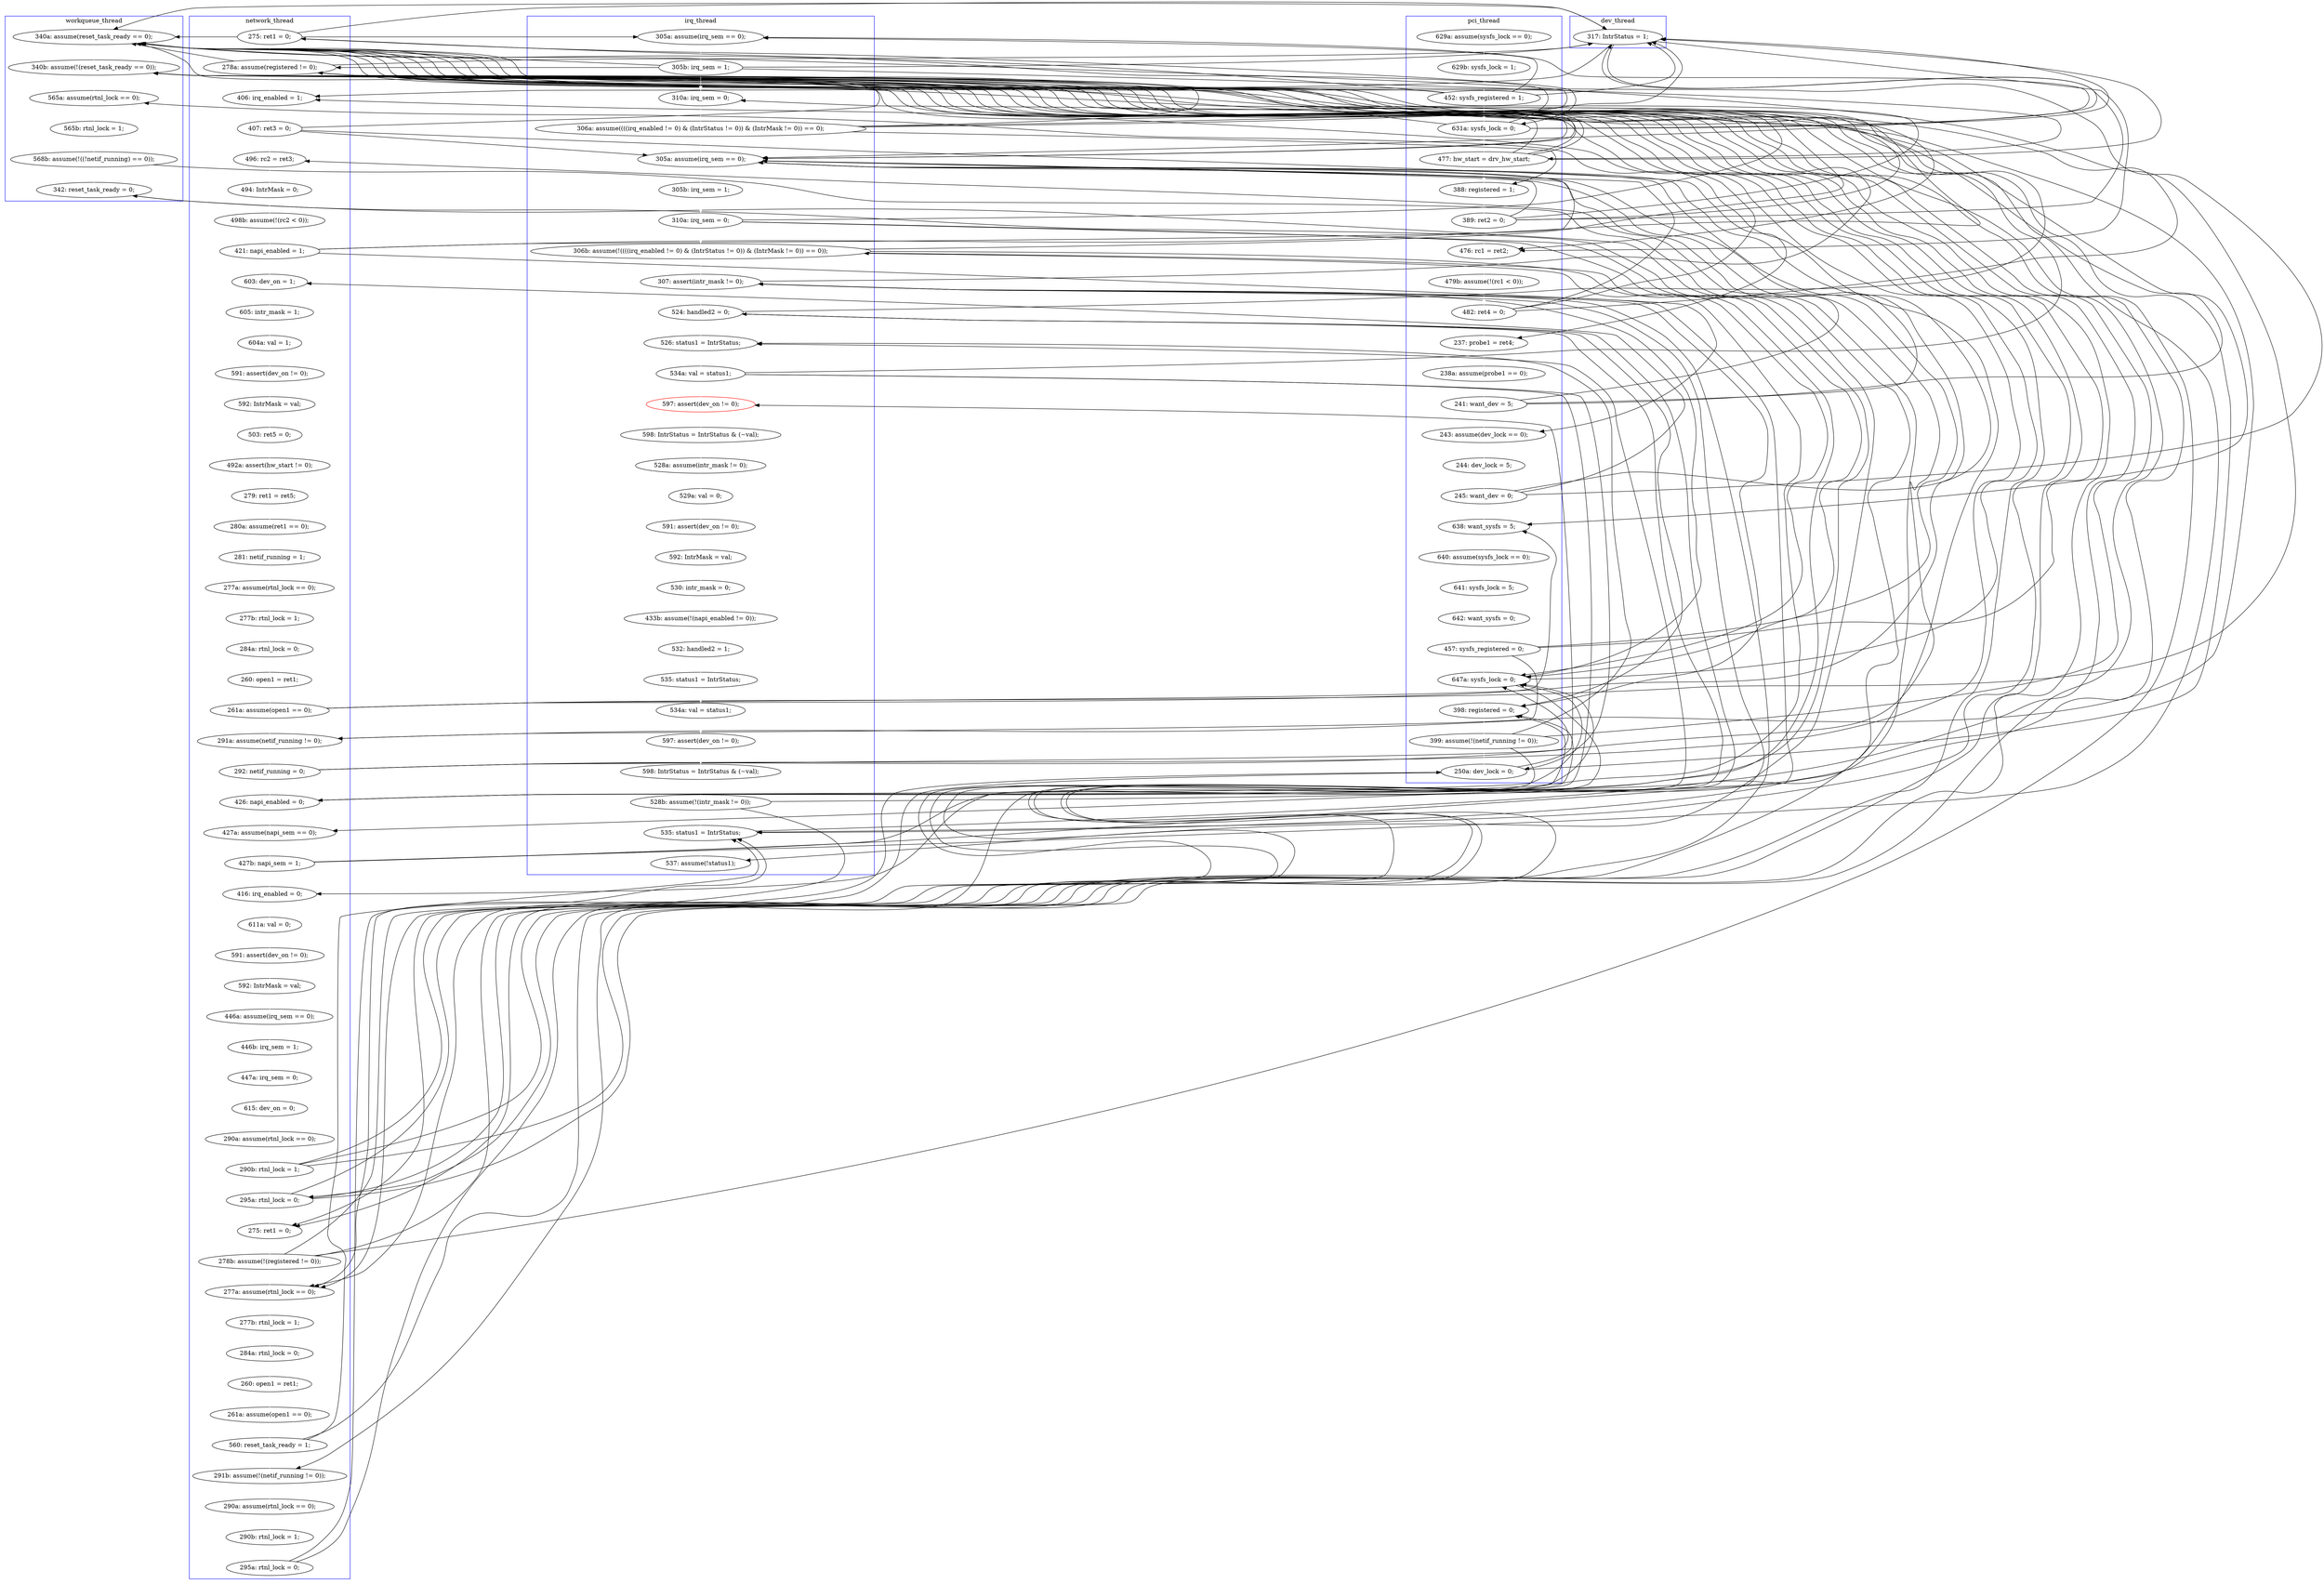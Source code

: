 digraph Counterexample {
	85 -> 164 [color = black, style = solid, constraint = false]
	234 -> 236 [color = white, style = solid]
	192 -> 195 [color = white, style = solid]
	160 -> 174 [color = black, style = solid, constraint = false]
	68 -> 79 [color = black, style = solid, constraint = false]
	64 -> 69 [color = black, style = solid, constraint = false]
	262 -> 263 [color = black, style = solid, constraint = false]
	154 -> 174 [color = white, style = solid]
	281 -> 293 [color = white, style = solid]
	230 -> 231 [color = white, style = solid]
	281 -> 291 [color = black, style = solid, constraint = false]
	99 -> 101 [color = black, style = solid, constraint = false]
	90 -> 101 [color = white, style = solid]
	247 -> 248 [color = white, style = solid]
	135 -> 142 [color = black, style = solid, constraint = false]
	54 -> 69 [color = black, style = solid, constraint = false]
	184 -> 188 [color = white, style = solid]
	196 -> 263 [color = black, style = solid, constraint = false]
	68 -> 135 [color = black, style = solid, constraint = false]
	135 -> 164 [color = black, style = solid, constraint = false]
	122 -> 123 [color = white, style = solid]
	169 -> 263 [color = black, style = solid, constraint = false]
	252 -> 253 [color = white, style = solid]
	174 -> 197 [color = black, style = solid, constraint = false]
	233 -> 234 [color = white, style = solid]
	47 -> 68 [color = white, style = solid]
	110 -> 112 [color = white, style = solid]
	83 -> 84 [color = black, style = solid, constraint = false]
	188 -> 189 [color = white, style = solid]
	174 -> 177 [color = black, style = solid, constraint = false]
	213 -> 218 [color = black, style = solid, constraint = false]
	83 -> 164 [color = black, style = solid, constraint = false]
	107 -> 109 [color = white, style = solid]
	255 -> 258 [color = white, style = solid]
	64 -> 68 [color = black, style = solid, constraint = false]
	79 -> 82 [color = white, style = solid]
	197 -> 199 [color = black, style = solid, constraint = false]
	68 -> 84 [color = white, style = solid]
	251 -> 291 [color = white, style = solid]
	85 -> 91 [color = white, style = solid]
	86 -> 89 [color = white, style = solid]
	44 -> 69 [color = black, style = solid, constraint = false]
	69 -> 79 [color = black, style = solid, constraint = false]
	154 -> 263 [color = black, style = solid, constraint = false]
	148 -> 149 [color = white, style = solid]
	160 -> 169 [color = white, style = solid]
	274 -> 275 [color = white, style = solid]
	227 -> 230 [color = white, style = solid]
	196 -> 212 [color = black, style = solid, constraint = false]
	54 -> 63 [color = white, style = solid]
	197 -> 263 [color = black, style = solid, constraint = false]
	85 -> 135 [color = black, style = solid, constraint = false]
	199 -> 263 [color = black, style = solid, constraint = false]
	231 -> 233 [color = white, style = solid]
	54 -> 55 [color = black, style = solid, constraint = false]
	166 -> 170 [color = white, style = solid]
	118 -> 119 [color = white, style = solid]
	133 -> 159 [color = white, style = solid]
	181 -> 183 [color = white, style = solid]
	54 -> 135 [color = black, style = solid, constraint = false]
	33 -> 44 [color = white, style = solid]
	197 -> 212 [color = black, style = solid, constraint = false]
	251 -> 263 [color = black, style = solid, constraint = false]
	133 -> 142 [color = black, style = solid, constraint = false]
	240 -> 242 [color = white, style = solid]
	64 -> 79 [color = white, style = solid]
	112 -> 114 [color = white, style = solid]
	254 -> 255 [color = white, style = solid]
	215 -> 217 [color = white, style = solid]
	90 -> 135 [color = black, style = solid, constraint = false]
	93 -> 95 [color = white, style = solid]
	169 -> 170 [color = black, style = solid, constraint = false]
	103 -> 135 [color = black, style = solid, constraint = false]
	217 -> 218 [color = black, style = solid, constraint = false]
	220 -> 252 [color = black, style = solid, constraint = false]
	172 -> 197 [color = black, style = solid, constraint = false]
	217 -> 252 [color = white, style = solid]
	196 -> 199 [color = white, style = solid]
	101 -> 102 [color = white, style = solid]
	51 -> 52 [color = white, style = solid]
	212 -> 213 [color = white, style = solid]
	275 -> 291 [color = black, style = solid, constraint = false]
	263 -> 277 [color = white, style = solid]
	117 -> 118 [color = white, style = solid]
	223 -> 225 [color = black, style = solid, constraint = false]
	47 -> 51 [color = black, style = solid, constraint = false]
	169 -> 174 [color = black, style = solid, constraint = false]
	277 -> 278 [color = white, style = solid]
	54 -> 68 [color = black, style = solid, constraint = false]
	47 -> 49 [color = black, style = solid, constraint = false]
	119 -> 122 [color = white, style = solid]
	49 -> 69 [color = black, style = solid, constraint = false]
	218 -> 220 [color = white, style = solid]
	217 -> 223 [color = black, style = solid, constraint = false]
	170 -> 174 [color = black, style = solid, constraint = false]
	44 -> 51 [color = black, style = solid, constraint = false]
	166 -> 263 [color = black, style = solid, constraint = false]
	55 -> 59 [color = white, style = solid]
	49 -> 51 [color = black, style = solid, constraint = false]
	109 -> 110 [color = white, style = solid]
	64 -> 164 [color = black, style = solid, constraint = false]
	47 -> 69 [color = black, style = solid, constraint = false]
	242 -> 243 [color = white, style = solid]
	59 -> 63 [color = black, style = solid, constraint = false]
	90 -> 164 [color = black, style = solid, constraint = false]
	220 -> 263 [color = black, style = solid, constraint = false]
	165 -> 166 [color = white, style = solid]
	64 -> 135 [color = black, style = solid, constraint = false]
	258 -> 262 [color = white, style = solid]
	147 -> 148 [color = white, style = solid]
	262 -> 268 [color = white, style = solid]
	211 -> 263 [color = black, style = solid, constraint = false]
	199 -> 212 [color = black, style = solid, constraint = false]
	263 -> 268 [color = black, style = solid, constraint = false]
	99 -> 135 [color = black, style = solid, constraint = false]
	123 -> 124 [color = white, style = solid]
	114 -> 117 [color = white, style = solid]
	196 -> 197 [color = black, style = solid, constraint = false]
	273 -> 274 [color = white, style = solid]
	49 -> 135 [color = black, style = solid, constraint = false]
	291 -> 298 [color = white, style = solid]
	278 -> 281 [color = white, style = solid]
	47 -> 135 [color = black, style = solid, constraint = false]
	223 -> 252 [color = black, style = solid, constraint = false]
	52 -> 68 [color = black, style = solid, constraint = false]
	190 -> 192 [color = white, style = solid]
	44 -> 135 [color = black, style = solid, constraint = false]
	262 -> 291 [color = black, style = solid, constraint = false]
	172 -> 177 [color = white, style = solid]
	251 -> 252 [color = black, style = solid, constraint = false]
	170 -> 171 [color = black, style = solid, constraint = false]
	213 -> 215 [color = black, style = solid, constraint = false]
	172 -> 174 [color = black, style = solid, constraint = false]
	268 -> 273 [color = white, style = solid]
	159 -> 160 [color = white, style = solid]
	220 -> 223 [color = black, style = solid, constraint = false]
	293 -> 298 [color = black, style = solid, constraint = false]
	44 -> 49 [color = white, style = solid]
	52 -> 69 [color = black, style = solid, constraint = false]
	63 -> 64 [color = white, style = solid]
	69 -> 164 [color = black, style = solid, constraint = false]
	170 -> 263 [color = black, style = solid, constraint = false]
	275 -> 277 [color = black, style = solid, constraint = false]
	99 -> 107 [color = white, style = solid]
	49 -> 68 [color = black, style = solid, constraint = false]
	160 -> 263 [color = black, style = solid, constraint = false]
	130 -> 133 [color = white, style = solid]
	166 -> 174 [color = black, style = solid, constraint = false]
	133 -> 135 [color = black, style = solid, constraint = false]
	223 -> 263 [color = black, style = solid, constraint = false]
	217 -> 263 [color = black, style = solid, constraint = false]
	32 -> 33 [color = white, style = solid]
	245 -> 247 [color = white, style = solid]
	236 -> 240 [color = white, style = solid]
	174 -> 263 [color = black, style = solid, constraint = false]
	133 -> 164 [color = black, style = solid, constraint = false]
	59 -> 68 [color = black, style = solid, constraint = false]
	195 -> 196 [color = white, style = solid]
	174 -> 212 [color = white, style = solid]
	69 -> 135 [color = black, style = solid, constraint = false]
	69 -> 84 [color = black, style = solid, constraint = false]
	135 -> 159 [color = black, style = solid, constraint = false]
	83 -> 135 [color = black, style = solid, constraint = false]
	213 -> 263 [color = black, style = solid, constraint = false]
	125 -> 129 [color = white, style = solid]
	177 -> 181 [color = white, style = solid]
	248 -> 251 [color = white, style = solid]
	213 -> 223 [color = white, style = solid]
	103 -> 164 [color = black, style = solid, constraint = false]
	160 -> 164 [color = black, style = solid, constraint = false]
	243 -> 245 [color = white, style = solid]
	44 -> 47 [color = black, style = solid, constraint = false]
	83 -> 86 [color = white, style = solid]
	59 -> 135 [color = black, style = solid, constraint = false]
	253 -> 254 [color = white, style = solid]
	52 -> 55 [color = white, style = solid]
	59 -> 69 [color = black, style = solid, constraint = false]
	225 -> 227 [color = white, style = solid]
	52 -> 54 [color = black, style = solid, constraint = false]
	291 -> 293 [color = black, style = solid, constraint = false]
	170 -> 197 [color = white, style = solid]
	89 -> 90 [color = white, style = solid]
	211 -> 218 [color = white, style = solid]
	171 -> 172 [color = white, style = solid]
	84 -> 85 [color = white, style = solid]
	199 -> 211 [color = black, style = solid, constraint = false]
	169 -> 171 [color = white, style = solid]
	154 -> 159 [color = black, style = solid, constraint = false]
	164 -> 165 [color = white, style = solid]
	103 -> 142 [color = white, style = solid]
	49 -> 54 [color = white, style = solid]
	68 -> 69 [color = black, style = solid, constraint = false]
	189 -> 190 [color = white, style = solid]
	52 -> 135 [color = black, style = solid, constraint = false]
	59 -> 164 [color = white, style = solid]
	68 -> 164 [color = black, style = solid, constraint = false]
	103 -> 107 [color = black, style = solid, constraint = false]
	82 -> 83 [color = white, style = solid]
	129 -> 130 [color = white, style = solid]
	172 -> 263 [color = black, style = solid, constraint = false]
	102 -> 103 [color = white, style = solid]
	90 -> 91 [color = black, style = solid, constraint = false]
	99 -> 164 [color = black, style = solid, constraint = false]
	199 -> 215 [color = white, style = solid]
	149 -> 154 [color = white, style = solid]
	91 -> 93 [color = white, style = solid]
	135 -> 263 [color = white, style = solid]
	220 -> 225 [color = white, style = solid]
	211 -> 212 [color = black, style = solid, constraint = false]
	183 -> 184 [color = white, style = solid]
	142 -> 147 [color = white, style = solid]
	124 -> 125 [color = white, style = solid]
	211 -> 215 [color = black, style = solid, constraint = false]
	197 -> 211 [color = white, style = solid]
	85 -> 86 [color = black, style = solid, constraint = false]
	166 -> 169 [color = black, style = solid, constraint = false]
	95 -> 99 [color = white, style = solid]
	154 -> 164 [color = black, style = solid, constraint = false]
	263 -> 291 [color = black, style = solid, constraint = false]
	subgraph cluster7 {
		label = dev_thread
		color = blue
		69  [label = "317: IntrStatus = 1;"]
	}
	subgraph cluster5 {
		label = workqueue_thread
		color = blue
		135  [label = "340a: assume(reset_task_ready == 0);"]
		277  [label = "565a: assume(rtnl_lock == 0);"]
		278  [label = "565b: rtnl_lock = 1;"]
		281  [label = "568b: assume(!((!netif_running) == 0));"]
		263  [label = "340b: assume(!(reset_task_ready == 0));"]
		293  [label = "342: reset_task_ready = 0;"]
	}
	subgraph cluster3 {
		label = irq_thread
		color = blue
		247  [label = "597: assert(dev_on != 0);"]
		245  [label = "534a: val = status1;"]
		197  [label = "307: assert(intr_mask != 0);"]
		248  [label = "598: IntrStatus = IntrStatus & (~val);"]
		240  [label = "433b: assume(!(napi_enabled != 0));"]
		170  [label = "306b: assume(!((((irq_enabled != 0) & (IntrStatus != 0)) & (IntrMask != 0)) == 0));"]
		55  [label = "310a: irq_sem = 0;"]
		165  [label = "305b: irq_sem = 1;"]
		298  [label = "537: assume(!status1);"]
		236  [label = "530: intr_mask = 0;"]
		220  [label = "534a: val = status1;"]
		225  [label = "597: assert(dev_on != 0);", color = red]
		231  [label = "529a: val = 0;"]
		218  [label = "526: status1 = IntrStatus;"]
		243  [label = "535: status1 = IntrStatus;"]
		164  [label = "305a: assume(irq_sem == 0);"]
		52  [label = "305b: irq_sem = 1;"]
		230  [label = "528a: assume(intr_mask != 0);"]
		233  [label = "591: assert(dev_on != 0);"]
		51  [label = "305a: assume(irq_sem == 0);"]
		166  [label = "310a: irq_sem = 0;"]
		59  [label = "306a: assume((((irq_enabled != 0) & (IntrStatus != 0)) & (IntrMask != 0)) == 0);"]
		234  [label = "592: IntrMask = val;"]
		211  [label = "524: handled2 = 0;"]
		227  [label = "598: IntrStatus = IntrStatus & (~val);"]
		242  [label = "532: handled2 = 1;"]
		251  [label = "528b: assume(!(intr_mask != 0));"]
		291  [label = "535: status1 = IntrStatus;"]
	}
	subgraph cluster1 {
		label = pci_thread
		color = blue
		147  [label = "640: assume(sysfs_lock == 0);"]
		82  [label = "479b: assume(!(rc1 < 0));"]
		89  [label = "238a: assume(probe1 == 0);"]
		33  [label = "629b: sysfs_lock = 1;"]
		83  [label = "482: ret4 = 0;"]
		103  [label = "245: want_dev = 0;"]
		154  [label = "457: sysfs_registered = 0;"]
		212  [label = "398: registered = 0;"]
		86  [label = "237: probe1 = ret4;"]
		148  [label = "641: sysfs_lock = 5;"]
		149  [label = "642: want_sysfs = 0;"]
		64  [label = "389: ret2 = 0;"]
		32  [label = "629a: assume(sysfs_lock == 0);"]
		174  [label = "647a: sysfs_lock = 0;"]
		102  [label = "244: dev_lock = 5;"]
		44  [label = "452: sysfs_registered = 1;"]
		49  [label = "631a: sysfs_lock = 0;"]
		223  [label = "250a: dev_lock = 0;"]
		101  [label = "243: assume(dev_lock == 0);"]
		142  [label = "638: want_sysfs = 5;"]
		63  [label = "388: registered = 1;"]
		90  [label = "241: want_dev = 5;"]
		213  [label = "399: assume(!(netif_running != 0));"]
		79  [label = "476: rc1 = ret2;"]
		54  [label = "477: hw_start = drv_hw_start;"]
	}
	subgraph cluster2 {
		label = network_thread
		color = blue
		91  [label = "496: rc2 = ret3;"]
		192  [label = "615: dev_on = 0;"]
		124  [label = "277a: assume(rtnl_lock == 0);"]
		133  [label = "261a: assume(open1 == 0);"]
		119  [label = "279: ret1 = ret5;"]
		262  [label = "560: reset_task_ready = 1;"]
		84  [label = "406: irq_enabled = 1;"]
		130  [label = "260: open1 = ret1;"]
		129  [label = "284a: rtnl_lock = 0;"]
		195  [label = "290a: assume(rtnl_lock == 0);"]
		254  [label = "284a: rtnl_lock = 0;"]
		183  [label = "591: assert(dev_on != 0);"]
		122  [label = "280a: assume(ret1 == 0);"]
		189  [label = "446b: irq_sem = 1;"]
		47  [label = "275: ret1 = 0;"]
		159  [label = "291a: assume(netif_running != 0);"]
		253  [label = "277b: rtnl_lock = 1;"]
		171  [label = "427a: assume(napi_sem == 0);"]
		107  [label = "603: dev_on = 1;"]
		217  [label = "278b: assume(!(registered != 0));"]
		169  [label = "426: napi_enabled = 0;"]
		258  [label = "261a: assume(open1 == 0);"]
		123  [label = "281: netif_running = 1;"]
		112  [label = "591: assert(dev_on != 0);"]
		215  [label = "275: ret1 = 0;"]
		252  [label = "277a: assume(rtnl_lock == 0);"]
		117  [label = "503: ret5 = 0;"]
		68  [label = "278a: assume(registered != 0);"]
		114  [label = "592: IntrMask = val;"]
		125  [label = "277b: rtnl_lock = 1;"]
		190  [label = "447a: irq_sem = 0;"]
		118  [label = "492a: assert(hw_start != 0);"]
		196  [label = "290b: rtnl_lock = 1;"]
		255  [label = "260: open1 = ret1;"]
		172  [label = "427b: napi_sem = 1;"]
		275  [label = "295a: rtnl_lock = 0;"]
		95  [label = "498b: assume(!(rc2 < 0));"]
		181  [label = "611a: val = 0;"]
		99  [label = "421: napi_enabled = 1;"]
		85  [label = "407: ret3 = 0;"]
		110  [label = "604a: val = 1;"]
		274  [label = "290b: rtnl_lock = 1;"]
		268  [label = "291b: assume(!(netif_running != 0));"]
		160  [label = "292: netif_running = 0;"]
		184  [label = "592: IntrMask = val;"]
		93  [label = "494: IntrMask = 0;"]
		273  [label = "290a: assume(rtnl_lock == 0);"]
		199  [label = "295a: rtnl_lock = 0;"]
		177  [label = "416: irq_enabled = 0;"]
		109  [label = "605: intr_mask = 1;"]
		188  [label = "446a: assume(irq_sem == 0);"]
	}
}